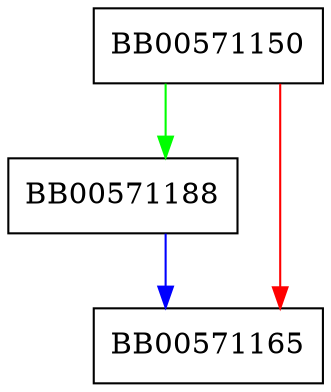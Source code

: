 digraph CONF_free {
  node [shape="box"];
  graph [splines=ortho];
  BB00571150 -> BB00571188 [color="green"];
  BB00571150 -> BB00571165 [color="red"];
  BB00571188 -> BB00571165 [color="blue"];
}
